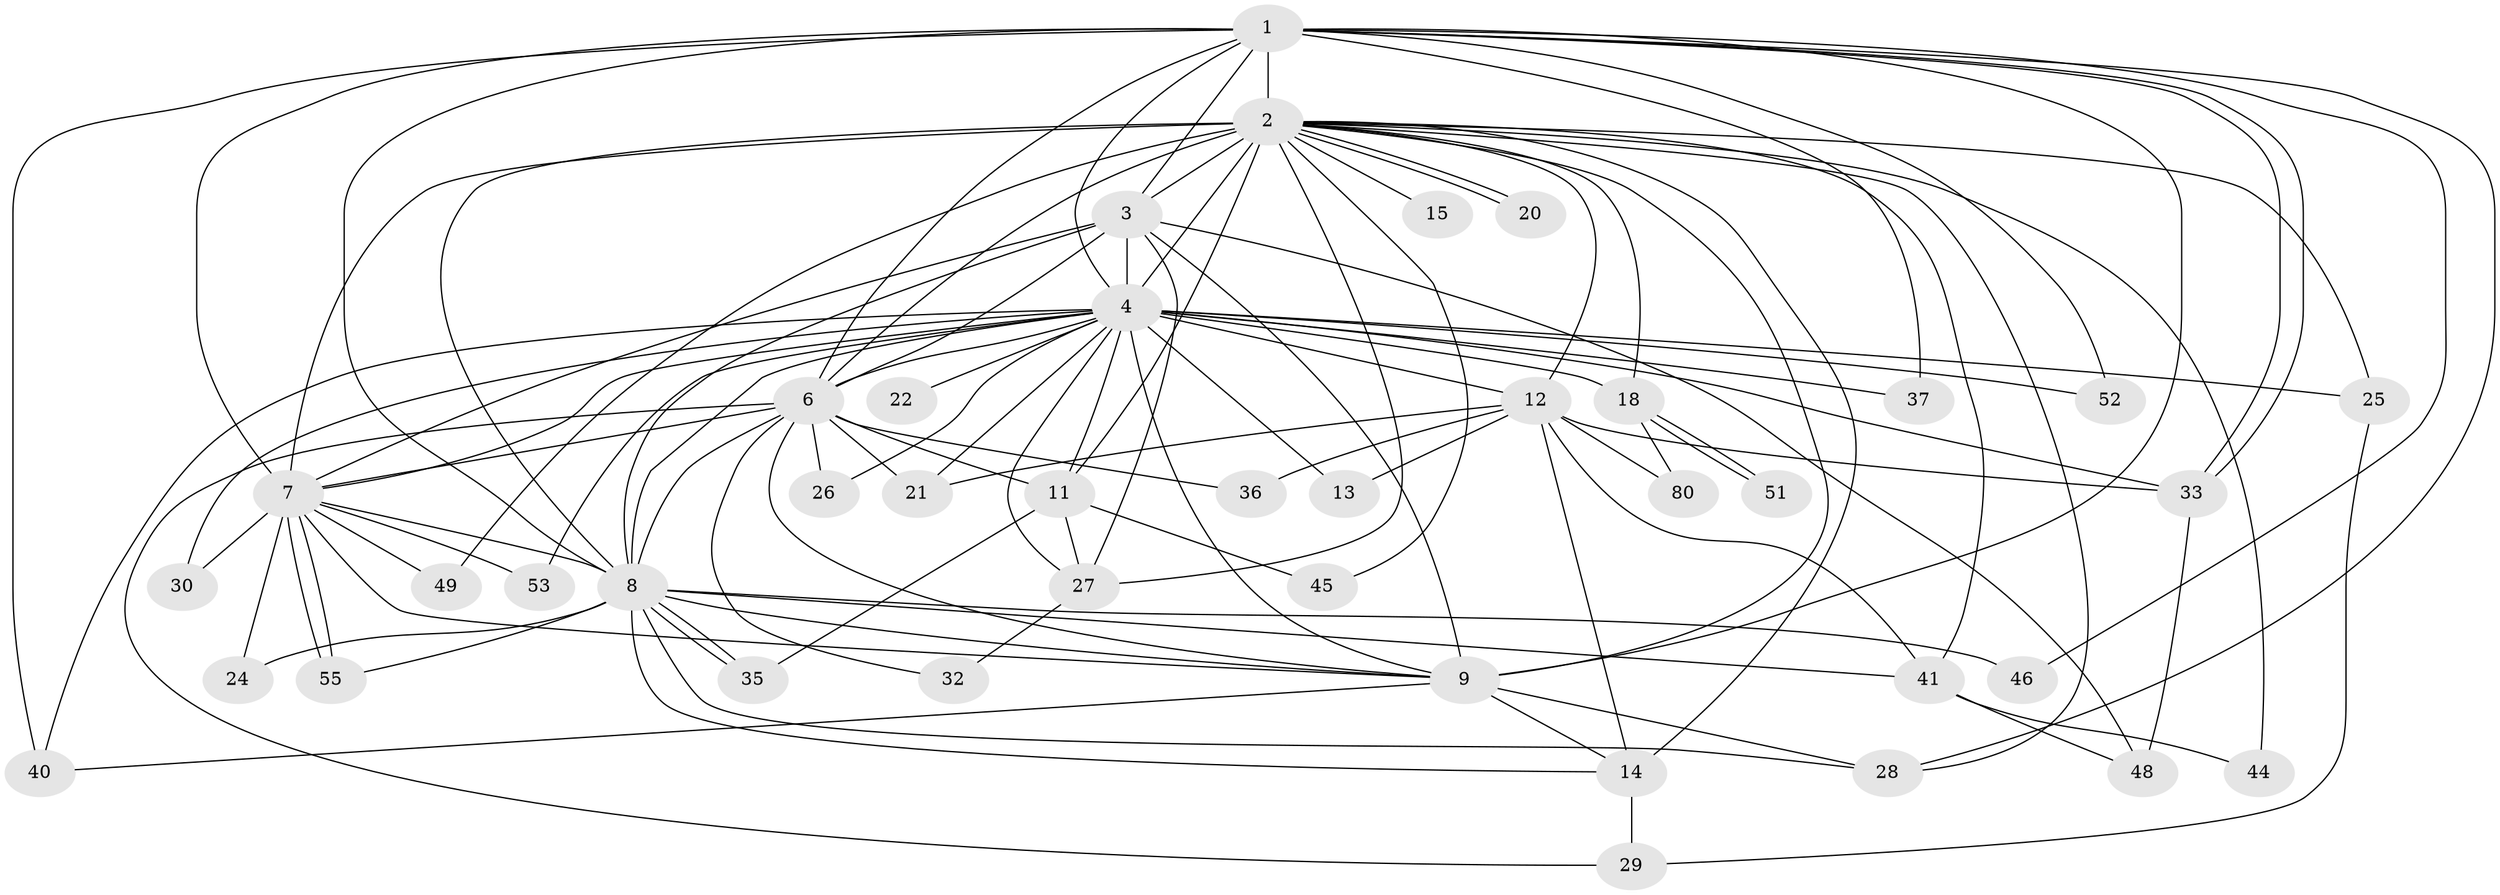 // original degree distribution, {17: 0.036585365853658534, 30: 0.012195121951219513, 13: 0.024390243902439025, 16: 0.012195121951219513, 24: 0.012195121951219513, 18: 0.024390243902439025, 6: 0.024390243902439025, 10: 0.012195121951219513, 2: 0.5609756097560976, 4: 0.0975609756097561, 5: 0.024390243902439025, 3: 0.15853658536585366}
// Generated by graph-tools (version 1.1) at 2025/14/03/09/25 04:14:08]
// undirected, 41 vertices, 108 edges
graph export_dot {
graph [start="1"]
  node [color=gray90,style=filled];
  1 [super="+23"];
  2 [super="+59+10+70+56+64+17+50+43"];
  3 [super="+42"];
  4 [super="+19+5+38"];
  6;
  7;
  8;
  9 [super="+34"];
  11 [super="+66+71"];
  12;
  13;
  14 [super="+61"];
  15;
  18;
  20;
  21;
  22;
  24;
  25;
  26;
  27 [super="+82"];
  28 [super="+67+47"];
  29;
  30;
  32;
  33 [super="+81+62"];
  35 [super="+65"];
  36;
  37;
  40;
  41 [super="+60"];
  44;
  45;
  46;
  48;
  49;
  51;
  52;
  53;
  55 [super="+63+68"];
  80;
  1 -- 2 [weight=2];
  1 -- 3;
  1 -- 4 [weight=3];
  1 -- 6;
  1 -- 7;
  1 -- 8;
  1 -- 9 [weight=2];
  1 -- 28;
  1 -- 33;
  1 -- 33;
  1 -- 37;
  1 -- 40;
  1 -- 46;
  1 -- 52;
  2 -- 3 [weight=3];
  2 -- 4 [weight=6];
  2 -- 6 [weight=3];
  2 -- 7 [weight=3];
  2 -- 8 [weight=2];
  2 -- 9 [weight=3];
  2 -- 11;
  2 -- 15 [weight=2];
  2 -- 20;
  2 -- 20;
  2 -- 28;
  2 -- 41;
  2 -- 44;
  2 -- 45;
  2 -- 12 [weight=2];
  2 -- 18;
  2 -- 25;
  2 -- 27 [weight=2];
  2 -- 14;
  2 -- 49;
  3 -- 4 [weight=4];
  3 -- 6 [weight=2];
  3 -- 7;
  3 -- 8;
  3 -- 9;
  3 -- 27;
  3 -- 48;
  4 -- 6 [weight=3];
  4 -- 7 [weight=2];
  4 -- 8 [weight=3];
  4 -- 9 [weight=3];
  4 -- 13;
  4 -- 26;
  4 -- 30;
  4 -- 11;
  4 -- 53;
  4 -- 12;
  4 -- 18;
  4 -- 21;
  4 -- 22;
  4 -- 25;
  4 -- 27;
  4 -- 33;
  4 -- 37;
  4 -- 40;
  4 -- 52;
  6 -- 7;
  6 -- 8;
  6 -- 9;
  6 -- 11;
  6 -- 21;
  6 -- 26;
  6 -- 29;
  6 -- 32;
  6 -- 36;
  7 -- 8;
  7 -- 9;
  7 -- 24;
  7 -- 30;
  7 -- 49;
  7 -- 53;
  7 -- 55 [weight=2];
  7 -- 55;
  8 -- 9;
  8 -- 14;
  8 -- 24;
  8 -- 35;
  8 -- 35;
  8 -- 41;
  8 -- 46;
  8 -- 55;
  8 -- 28;
  9 -- 28;
  9 -- 40;
  9 -- 14;
  11 -- 45;
  11 -- 35;
  11 -- 27;
  12 -- 13;
  12 -- 14;
  12 -- 21;
  12 -- 36;
  12 -- 80;
  12 -- 41;
  12 -- 33;
  14 -- 29;
  18 -- 51;
  18 -- 51;
  18 -- 80;
  25 -- 29;
  27 -- 32;
  33 -- 48;
  41 -- 44;
  41 -- 48;
}
